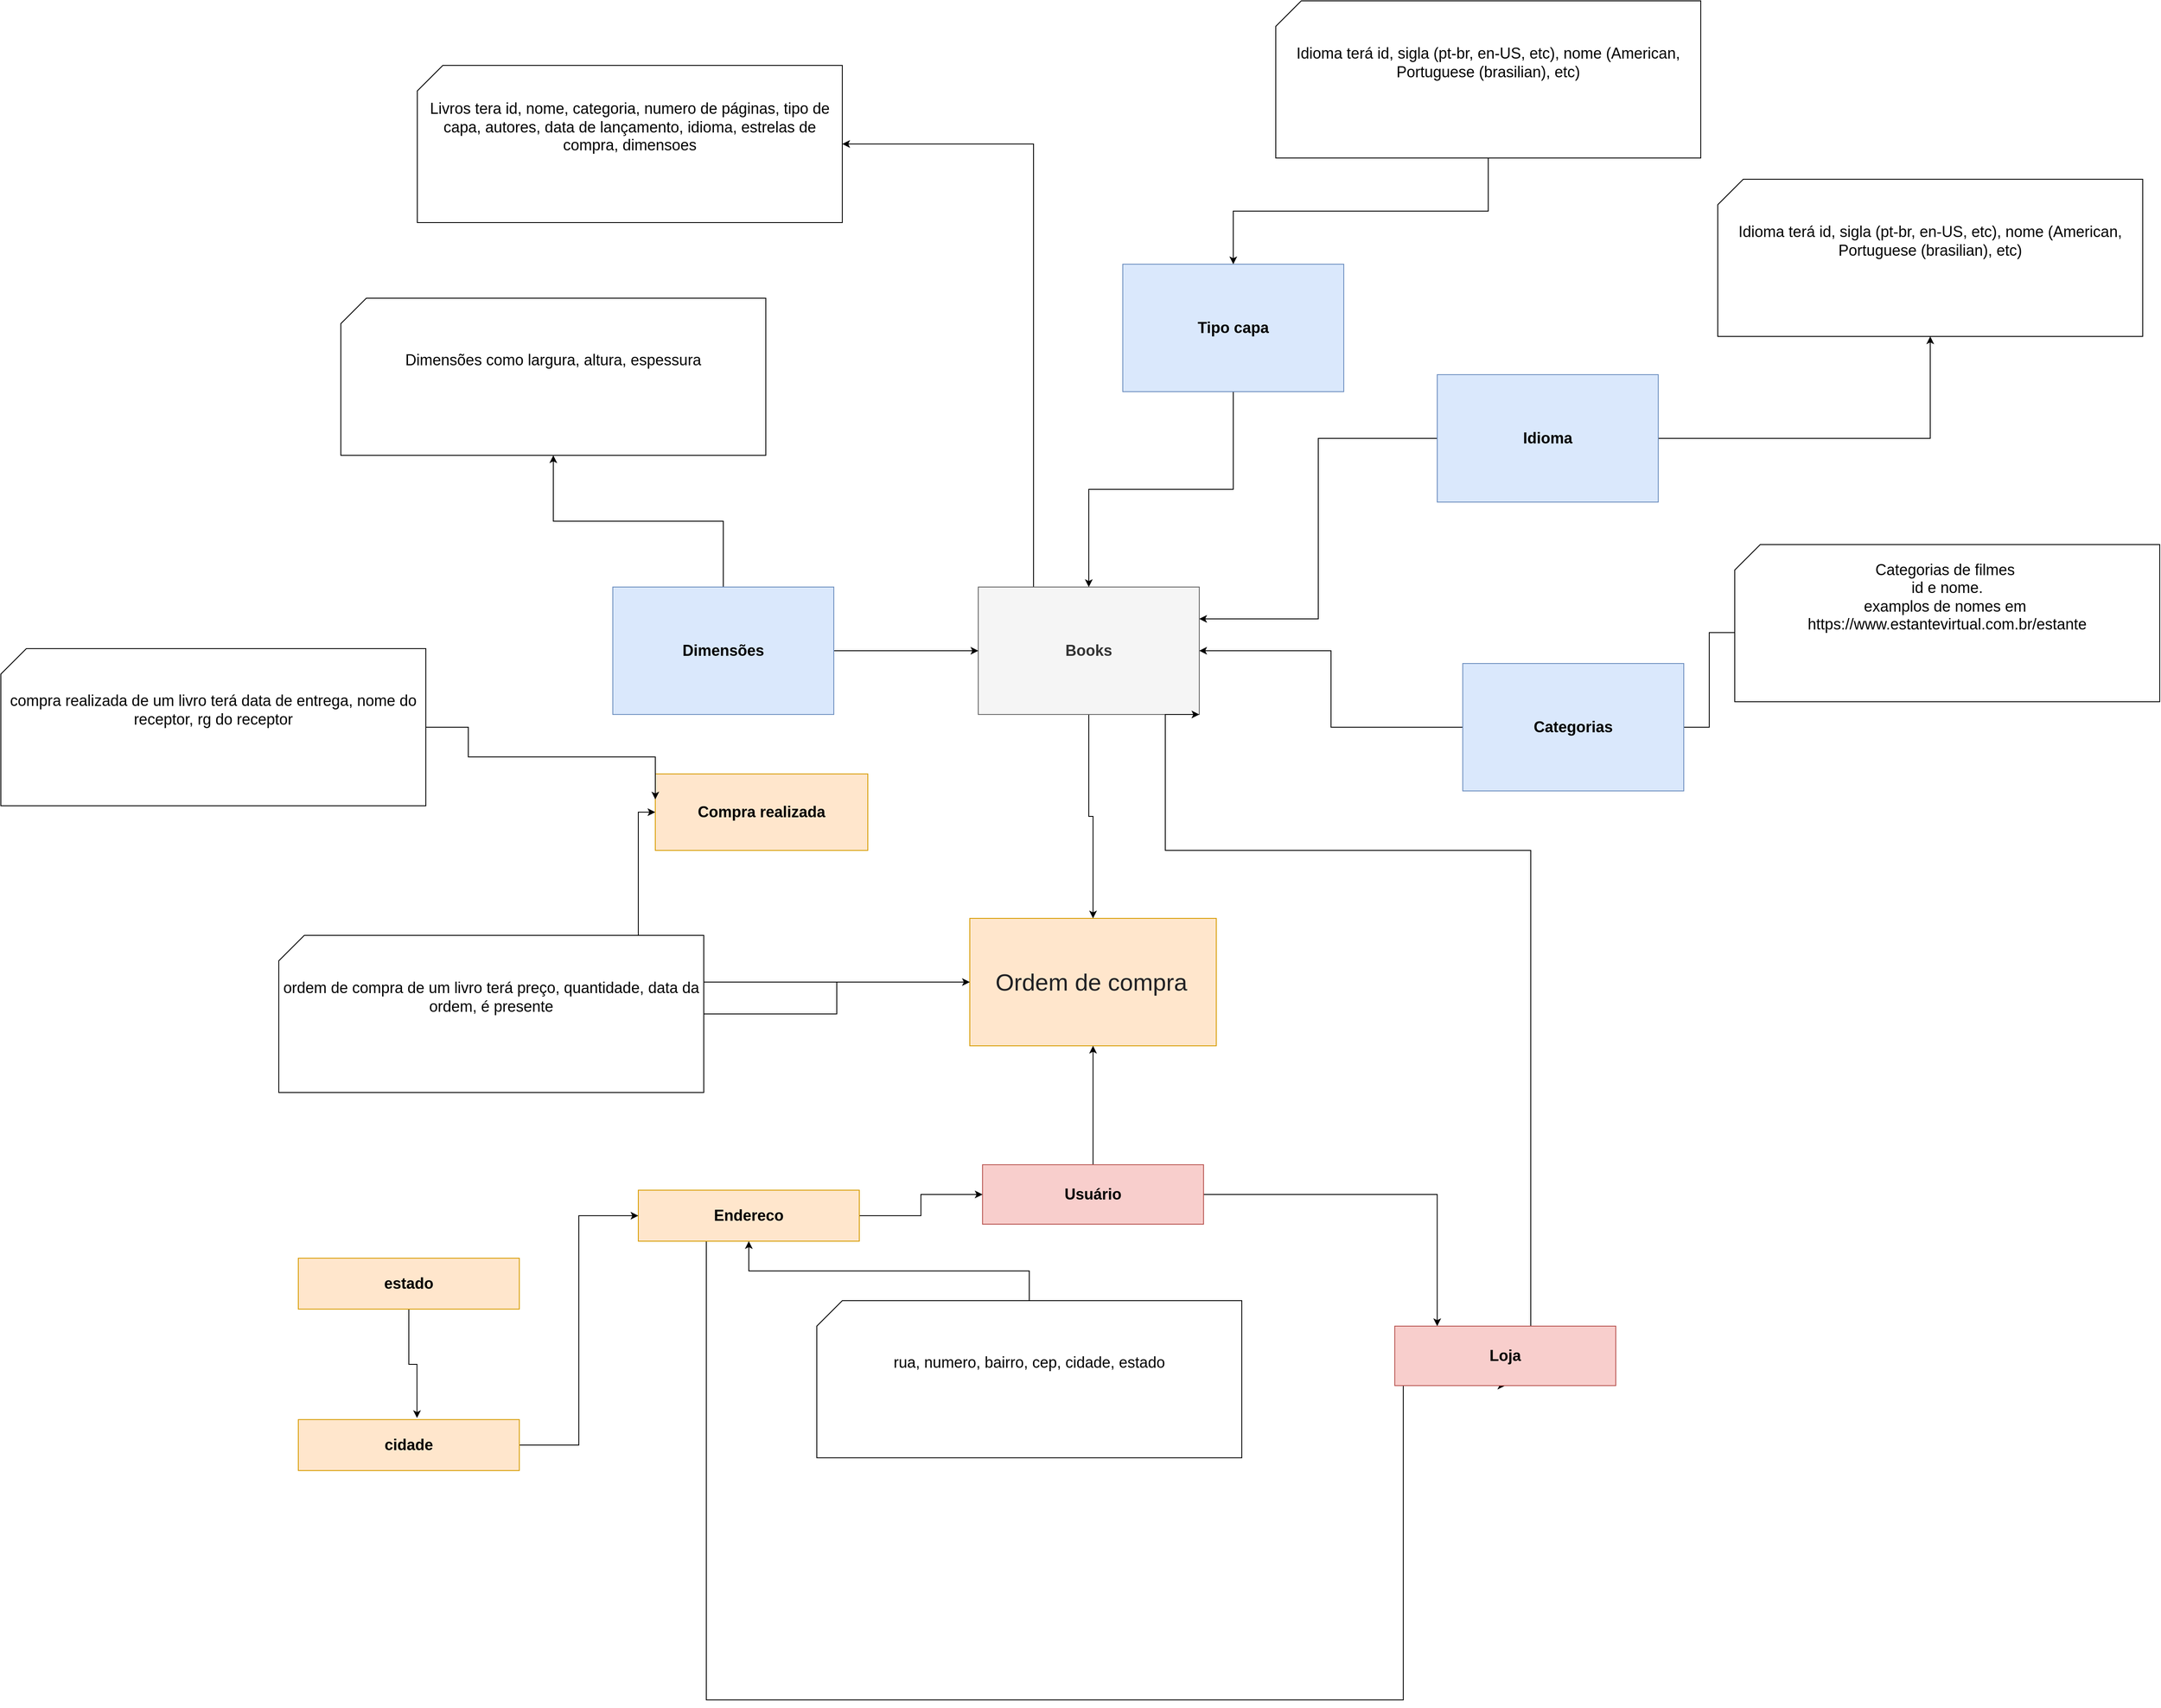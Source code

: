 <mxfile version="15.3.1" type="device"><diagram id="w_OBSM2tyAZJTqti6pXD" name="Page-1"><mxGraphModel dx="3374" dy="2157" grid="1" gridSize="10" guides="1" tooltips="1" connect="1" arrows="1" fold="1" page="1" pageScale="1" pageWidth="827" pageHeight="1169" math="0" shadow="0"><root><mxCell id="0"/><mxCell id="1" parent="0"/><mxCell id="q2kF_aQ7RrSB2F4J8ecM-26" style="edgeStyle=orthogonalEdgeStyle;rounded=0;orthogonalLoop=1;jettySize=auto;html=1;entryX=0;entryY=0.5;entryDx=0;entryDy=0;fontSize=18;align=center;" parent="1" source="q2kF_aQ7RrSB2F4J8ecM-19" target="q2kF_aQ7RrSB2F4J8ecM-24" edge="1"><mxGeometry relative="1" as="geometry"/></mxCell><mxCell id="q2kF_aQ7RrSB2F4J8ecM-19" value="&lt;pre class=&quot;tw-data-text tw-text-large XcVN5d tw-ta&quot; id=&quot;tw-target-text&quot; dir=&quot;ltr&quot; style=&quot;font-family: inherit; font-size: 28px; line-height: 36px; border: none; padding: 2px 0.14em 2px 0px; position: relative; margin-top: -2px; margin-bottom: -2px; resize: none; overflow: hidden; width: 270px; overflow-wrap: break-word; color: rgb(32, 33, 36); font-weight: 400;&quot;&gt;Ordem de compra&lt;/pre&gt;" style="rounded=0;whiteSpace=wrap;html=1;fontSize=18;fontStyle=1;fillColor=#ffe6cc;strokeColor=#d79b00;align=center;" parent="1" vertex="1"><mxGeometry x="150" y="420" width="290" height="150" as="geometry"/></mxCell><mxCell id="KgsCkkS_E4LjdYYEmtM--6" style="edgeStyle=orthogonalEdgeStyle;rounded=0;orthogonalLoop=1;jettySize=auto;html=1;entryX=0.5;entryY=0;entryDx=0;entryDy=0;fontSize=18;align=center;" parent="1" source="KgsCkkS_E4LjdYYEmtM--1" target="q2kF_aQ7RrSB2F4J8ecM-19" edge="1"><mxGeometry relative="1" as="geometry"><mxPoint x="298.88" y="437" as="targetPoint"/></mxGeometry></mxCell><mxCell id="q2kF_aQ7RrSB2F4J8ecM-8" style="edgeStyle=orthogonalEdgeStyle;rounded=0;orthogonalLoop=1;jettySize=auto;html=1;fontSize=18;align=center;entryX=1;entryY=0.5;entryDx=0;entryDy=0;entryPerimeter=0;exitX=0.25;exitY=0;exitDx=0;exitDy=0;" parent="1" source="KgsCkkS_E4LjdYYEmtM--1" target="q2kF_aQ7RrSB2F4J8ecM-7" edge="1"><mxGeometry relative="1" as="geometry"/></mxCell><mxCell id="KgsCkkS_E4LjdYYEmtM--1" value="Books" style="rounded=0;whiteSpace=wrap;html=1;fontSize=18;fontStyle=1;fillColor=#f5f5f5;strokeColor=#666666;fontColor=#333333;align=center;" parent="1" vertex="1"><mxGeometry x="160" y="30" width="260" height="150" as="geometry"/></mxCell><mxCell id="KgsCkkS_E4LjdYYEmtM--3" style="edgeStyle=orthogonalEdgeStyle;rounded=0;orthogonalLoop=1;jettySize=auto;html=1;entryX=1;entryY=0.5;entryDx=0;entryDy=0;fontSize=18;align=center;" parent="1" source="KgsCkkS_E4LjdYYEmtM--2" target="KgsCkkS_E4LjdYYEmtM--1" edge="1"><mxGeometry relative="1" as="geometry"/></mxCell><mxCell id="q2kF_aQ7RrSB2F4J8ecM-4" style="edgeStyle=orthogonalEdgeStyle;rounded=0;orthogonalLoop=1;jettySize=auto;html=1;entryX=0.025;entryY=0.56;entryDx=0;entryDy=0;entryPerimeter=0;fontSize=18;align=center;" parent="1" source="KgsCkkS_E4LjdYYEmtM--2" target="q2kF_aQ7RrSB2F4J8ecM-3" edge="1"><mxGeometry relative="1" as="geometry"/></mxCell><mxCell id="KgsCkkS_E4LjdYYEmtM--2" value="Categorias" style="rounded=0;whiteSpace=wrap;html=1;fontSize=18;fontStyle=1;fillColor=#dae8fc;strokeColor=#6c8ebf;align=center;" parent="1" vertex="1"><mxGeometry x="730" y="120" width="260" height="150" as="geometry"/></mxCell><mxCell id="KgsCkkS_E4LjdYYEmtM--7" style="edgeStyle=orthogonalEdgeStyle;rounded=0;orthogonalLoop=1;jettySize=auto;html=1;fontSize=18;align=center;" parent="1" source="KgsCkkS_E4LjdYYEmtM--4" target="q2kF_aQ7RrSB2F4J8ecM-19" edge="1"><mxGeometry relative="1" as="geometry"><mxPoint x="320" y="590" as="targetPoint"/></mxGeometry></mxCell><mxCell id="rfrrYtkQTx85Yf2CJTt--2" style="edgeStyle=orthogonalEdgeStyle;rounded=0;orthogonalLoop=1;jettySize=auto;html=1;entryX=0.192;entryY=0;entryDx=0;entryDy=0;entryPerimeter=0;" edge="1" parent="1" source="KgsCkkS_E4LjdYYEmtM--4" target="rfrrYtkQTx85Yf2CJTt--3"><mxGeometry relative="1" as="geometry"><mxPoint x="552.62" y="939.58" as="targetPoint"/></mxGeometry></mxCell><mxCell id="KgsCkkS_E4LjdYYEmtM--4" value="Usuário" style="rounded=0;whiteSpace=wrap;html=1;fontSize=18;fontStyle=1;fillColor=#f8cecc;strokeColor=#b85450;align=center;" parent="1" vertex="1"><mxGeometry x="165" y="710" width="260" height="70" as="geometry"/></mxCell><mxCell id="q2kF_aQ7RrSB2F4J8ecM-3" value="Categorias de filmes&amp;nbsp;&lt;br&gt;id e nome.&lt;br&gt;examplos de nomes em&amp;nbsp;&lt;br&gt;https://www.estantevirtual.com.br/estante&lt;br&gt;&lt;br&gt;&lt;ul class=&quot;estantes-list column-6&quot; style=&quot;margin: 20px auto ; padding: 0px ; list-style: none ; display: grid ; font-family: &amp;quot;source sans pro&amp;quot; , sans-serif ; font-size: 16px&quot;&gt;&lt;/ul&gt;" style="shape=card;whiteSpace=wrap;html=1;rounded=0;fontSize=18;fillColor=#ffffff;align=center;" parent="1" vertex="1"><mxGeometry x="1050" y="-20" width="500" height="185" as="geometry"/></mxCell><mxCell id="q2kF_aQ7RrSB2F4J8ecM-7" value="Livros tera id, nome, categoria, numero de páginas, tipo de capa, autores, data de lançamento, idioma, estrelas de compra, dimensoes&lt;br&gt;&lt;ul class=&quot;estantes-list column-6&quot; style=&quot;margin: 20px auto ; padding: 0px ; list-style: none ; display: grid ; font-family: &amp;quot;source sans pro&amp;quot; , sans-serif ; font-size: 16px&quot;&gt;&lt;/ul&gt;" style="shape=card;whiteSpace=wrap;html=1;rounded=0;fontSize=18;fillColor=#ffffff;align=center;" parent="1" vertex="1"><mxGeometry x="-500" y="-584" width="500" height="185" as="geometry"/></mxCell><mxCell id="q2kF_aQ7RrSB2F4J8ecM-10" style="edgeStyle=orthogonalEdgeStyle;rounded=0;orthogonalLoop=1;jettySize=auto;html=1;entryX=1;entryY=0.25;entryDx=0;entryDy=0;fontSize=18;align=center;" parent="1" source="q2kF_aQ7RrSB2F4J8ecM-9" target="KgsCkkS_E4LjdYYEmtM--1" edge="1"><mxGeometry relative="1" as="geometry"/></mxCell><mxCell id="q2kF_aQ7RrSB2F4J8ecM-12" style="edgeStyle=orthogonalEdgeStyle;rounded=0;orthogonalLoop=1;jettySize=auto;html=1;fontSize=18;align=center;" parent="1" source="q2kF_aQ7RrSB2F4J8ecM-9" target="q2kF_aQ7RrSB2F4J8ecM-11" edge="1"><mxGeometry relative="1" as="geometry"/></mxCell><mxCell id="q2kF_aQ7RrSB2F4J8ecM-9" value="Idioma" style="rounded=0;whiteSpace=wrap;html=1;fontSize=18;fontStyle=1;fillColor=#dae8fc;strokeColor=#6c8ebf;align=center;" parent="1" vertex="1"><mxGeometry x="700" y="-220" width="260" height="150" as="geometry"/></mxCell><mxCell id="q2kF_aQ7RrSB2F4J8ecM-11" value="Idioma terá id, sigla (pt-br, en-US, etc), nome (American, Portuguese (brasilian), etc)&lt;br&gt;&lt;ul class=&quot;estantes-list column-6&quot; style=&quot;margin: 20px auto ; padding: 0px ; list-style: none ; display: grid ; font-family: &amp;quot;source sans pro&amp;quot; , sans-serif ; font-size: 16px&quot;&gt;&lt;/ul&gt;" style="shape=card;whiteSpace=wrap;html=1;rounded=0;fontSize=18;fillColor=#ffffff;align=center;" parent="1" vertex="1"><mxGeometry x="1030" y="-450" width="500" height="185" as="geometry"/></mxCell><mxCell id="q2kF_aQ7RrSB2F4J8ecM-14" style="edgeStyle=orthogonalEdgeStyle;rounded=0;orthogonalLoop=1;jettySize=auto;html=1;entryX=0;entryY=0.5;entryDx=0;entryDy=0;fontSize=18;align=center;" parent="1" source="q2kF_aQ7RrSB2F4J8ecM-13" target="KgsCkkS_E4LjdYYEmtM--1" edge="1"><mxGeometry relative="1" as="geometry"/></mxCell><mxCell id="q2kF_aQ7RrSB2F4J8ecM-30" style="edgeStyle=orthogonalEdgeStyle;rounded=0;orthogonalLoop=1;jettySize=auto;html=1;fontSize=18;align=center;" parent="1" source="q2kF_aQ7RrSB2F4J8ecM-13" target="q2kF_aQ7RrSB2F4J8ecM-29" edge="1"><mxGeometry relative="1" as="geometry"/></mxCell><mxCell id="q2kF_aQ7RrSB2F4J8ecM-13" value="Dimensões" style="rounded=0;whiteSpace=wrap;html=1;fontSize=18;fontStyle=1;fillColor=#dae8fc;strokeColor=#6c8ebf;align=center;" parent="1" vertex="1"><mxGeometry x="-270" y="30" width="260" height="150" as="geometry"/></mxCell><mxCell id="q2kF_aQ7RrSB2F4J8ecM-24" value="Compra realizada" style="rounded=0;whiteSpace=wrap;html=1;fontSize=18;fontStyle=1;fillColor=#ffe6cc;strokeColor=#d79b00;align=center;" parent="1" vertex="1"><mxGeometry x="-220" y="250" width="250" height="90" as="geometry"/></mxCell><mxCell id="q2kF_aQ7RrSB2F4J8ecM-27" style="edgeStyle=orthogonalEdgeStyle;rounded=0;orthogonalLoop=1;jettySize=auto;html=1;fontSize=18;align=center;" parent="1" source="q2kF_aQ7RrSB2F4J8ecM-25" target="KgsCkkS_E4LjdYYEmtM--4" edge="1"><mxGeometry relative="1" as="geometry"/></mxCell><mxCell id="rfrrYtkQTx85Yf2CJTt--4" style="edgeStyle=orthogonalEdgeStyle;rounded=0;orthogonalLoop=1;jettySize=auto;html=1;entryX=0.5;entryY=1;entryDx=0;entryDy=0;" edge="1" parent="1" source="q2kF_aQ7RrSB2F4J8ecM-25" target="rfrrYtkQTx85Yf2CJTt--3"><mxGeometry relative="1" as="geometry"><Array as="points"><mxPoint x="-160" y="1340"/><mxPoint x="660" y="1340"/></Array></mxGeometry></mxCell><mxCell id="q2kF_aQ7RrSB2F4J8ecM-25" value="Endereco" style="rounded=0;whiteSpace=wrap;html=1;fontSize=18;fontStyle=1;fillColor=#ffe6cc;strokeColor=#d79b00;align=center;" parent="1" vertex="1"><mxGeometry x="-240" y="740" width="260" height="60" as="geometry"/></mxCell><mxCell id="q2kF_aQ7RrSB2F4J8ecM-29" value="Dimensões como largura, altura, espessura&lt;br&gt;&lt;ul class=&quot;estantes-list column-6&quot; style=&quot;margin: 20px auto ; padding: 0px ; list-style: none ; display: grid ; font-family: &amp;#34;source sans pro&amp;#34; , sans-serif ; font-size: 16px&quot;&gt;&lt;/ul&gt;" style="shape=card;whiteSpace=wrap;html=1;rounded=0;fontSize=18;fillColor=#ffffff;align=center;" parent="1" vertex="1"><mxGeometry x="-590" y="-310" width="500" height="185" as="geometry"/></mxCell><mxCell id="q2kF_aQ7RrSB2F4J8ecM-34" style="edgeStyle=orthogonalEdgeStyle;rounded=0;orthogonalLoop=1;jettySize=auto;html=1;fontSize=18;align=center;" parent="1" source="q2kF_aQ7RrSB2F4J8ecM-31" target="KgsCkkS_E4LjdYYEmtM--1" edge="1"><mxGeometry relative="1" as="geometry"/></mxCell><mxCell id="q2kF_aQ7RrSB2F4J8ecM-31" value="Tipo capa" style="rounded=0;whiteSpace=wrap;html=1;fontSize=18;fontStyle=1;fillColor=#dae8fc;strokeColor=#6c8ebf;align=center;" parent="1" vertex="1"><mxGeometry x="330" y="-350" width="260" height="150" as="geometry"/></mxCell><mxCell id="q2kF_aQ7RrSB2F4J8ecM-33" style="edgeStyle=orthogonalEdgeStyle;rounded=0;orthogonalLoop=1;jettySize=auto;html=1;entryX=0.5;entryY=0;entryDx=0;entryDy=0;fontSize=18;align=center;" parent="1" source="q2kF_aQ7RrSB2F4J8ecM-32" target="q2kF_aQ7RrSB2F4J8ecM-31" edge="1"><mxGeometry relative="1" as="geometry"/></mxCell><mxCell id="q2kF_aQ7RrSB2F4J8ecM-32" value="Idioma terá id, sigla (pt-br, en-US, etc), nome (American, Portuguese (brasilian), etc)&lt;br&gt;&lt;ul class=&quot;estantes-list column-6&quot; style=&quot;margin: 20px auto ; padding: 0px ; list-style: none ; display: grid ; font-family: &amp;quot;source sans pro&amp;quot; , sans-serif ; font-size: 16px&quot;&gt;&lt;/ul&gt;" style="shape=card;whiteSpace=wrap;html=1;rounded=0;fontSize=18;fillColor=#ffffff;align=center;" parent="1" vertex="1"><mxGeometry x="510" y="-660" width="500" height="185" as="geometry"/></mxCell><mxCell id="q2kF_aQ7RrSB2F4J8ecM-36" style="edgeStyle=orthogonalEdgeStyle;rounded=0;orthogonalLoop=1;jettySize=auto;html=1;entryX=0;entryY=0.5;entryDx=0;entryDy=0;fontSize=18;align=center;" parent="1" source="q2kF_aQ7RrSB2F4J8ecM-35" target="q2kF_aQ7RrSB2F4J8ecM-19" edge="1"><mxGeometry relative="1" as="geometry"/></mxCell><mxCell id="q2kF_aQ7RrSB2F4J8ecM-35" value="ordem de compra de um livro terá preço, quantidade, data da ordem, é presente&lt;br&gt;&lt;ul class=&quot;estantes-list column-6&quot; style=&quot;margin: 20px auto ; padding: 0px ; list-style: none ; display: grid ; font-family: &amp;#34;source sans pro&amp;#34; , sans-serif ; font-size: 16px&quot;&gt;&lt;/ul&gt;" style="shape=card;whiteSpace=wrap;html=1;rounded=0;fontSize=18;fillColor=#ffffff;align=center;" parent="1" vertex="1"><mxGeometry x="-663" y="440" width="500" height="185" as="geometry"/></mxCell><mxCell id="q2kF_aQ7RrSB2F4J8ecM-38" style="edgeStyle=orthogonalEdgeStyle;rounded=0;orthogonalLoop=1;jettySize=auto;html=1;fontSize=18;align=center;exitX=1;exitY=0.5;exitDx=0;exitDy=0;exitPerimeter=0;" parent="1" source="q2kF_aQ7RrSB2F4J8ecM-37" edge="1"><mxGeometry relative="1" as="geometry"><mxPoint x="-220" y="280" as="targetPoint"/><Array as="points"><mxPoint x="-440" y="195"/><mxPoint x="-440" y="230"/><mxPoint x="-220" y="230"/></Array></mxGeometry></mxCell><mxCell id="q2kF_aQ7RrSB2F4J8ecM-37" value="compra realizada de um livro terá data de entrega, nome do receptor, rg do receptor&lt;br&gt;&lt;ul class=&quot;estantes-list column-6&quot; style=&quot;margin: 20px auto ; padding: 0px ; list-style: none ; display: grid ; font-family: &amp;#34;source sans pro&amp;#34; , sans-serif ; font-size: 16px&quot;&gt;&lt;/ul&gt;" style="shape=card;whiteSpace=wrap;html=1;rounded=0;fontSize=18;fillColor=#ffffff;align=center;" parent="1" vertex="1"><mxGeometry x="-990" y="102.5" width="500" height="185" as="geometry"/></mxCell><mxCell id="q2kF_aQ7RrSB2F4J8ecM-40" style="edgeStyle=orthogonalEdgeStyle;rounded=0;orthogonalLoop=1;jettySize=auto;html=1;fontSize=18;align=center;" parent="1" source="q2kF_aQ7RrSB2F4J8ecM-39" target="q2kF_aQ7RrSB2F4J8ecM-25" edge="1"><mxGeometry relative="1" as="geometry"/></mxCell><mxCell id="q2kF_aQ7RrSB2F4J8ecM-39" value="rua, numero, bairro, cep, cidade, estado&lt;br&gt;&lt;ul class=&quot;estantes-list column-6&quot; style=&quot;margin: 20px auto ; padding: 0px ; list-style: none ; display: grid ; font-family: &amp;#34;source sans pro&amp;#34; , sans-serif ; font-size: 16px&quot;&gt;&lt;/ul&gt;" style="shape=card;whiteSpace=wrap;html=1;rounded=0;fontSize=18;fillColor=#ffffff;align=center;" parent="1" vertex="1"><mxGeometry x="-30" y="870" width="500" height="185" as="geometry"/></mxCell><mxCell id="q2kF_aQ7RrSB2F4J8ecM-42" style="edgeStyle=orthogonalEdgeStyle;rounded=0;orthogonalLoop=1;jettySize=auto;html=1;entryX=0;entryY=0.5;entryDx=0;entryDy=0;fontSize=18;align=center;" parent="1" source="q2kF_aQ7RrSB2F4J8ecM-41" target="q2kF_aQ7RrSB2F4J8ecM-25" edge="1"><mxGeometry relative="1" as="geometry"/></mxCell><mxCell id="q2kF_aQ7RrSB2F4J8ecM-41" value="cidade" style="rounded=0;whiteSpace=wrap;html=1;fontSize=18;fontStyle=1;fillColor=#ffe6cc;strokeColor=#d79b00;align=center;" parent="1" vertex="1"><mxGeometry x="-640" y="1010" width="260" height="60" as="geometry"/></mxCell><mxCell id="q2kF_aQ7RrSB2F4J8ecM-46" style="edgeStyle=orthogonalEdgeStyle;rounded=0;orthogonalLoop=1;jettySize=auto;html=1;entryX=0.537;entryY=-0.031;entryDx=0;entryDy=0;entryPerimeter=0;fontSize=18;align=center;" parent="1" source="q2kF_aQ7RrSB2F4J8ecM-44" target="q2kF_aQ7RrSB2F4J8ecM-41" edge="1"><mxGeometry relative="1" as="geometry"/></mxCell><mxCell id="q2kF_aQ7RrSB2F4J8ecM-44" value="estado" style="rounded=0;whiteSpace=wrap;html=1;fontSize=18;fontStyle=1;fillColor=#ffe6cc;strokeColor=#d79b00;align=center;" parent="1" vertex="1"><mxGeometry x="-640" y="820" width="260" height="60" as="geometry"/></mxCell><mxCell id="rfrrYtkQTx85Yf2CJTt--8" style="edgeStyle=orthogonalEdgeStyle;rounded=0;orthogonalLoop=1;jettySize=auto;html=1;entryX=1;entryY=1;entryDx=0;entryDy=0;" edge="1" parent="1" source="rfrrYtkQTx85Yf2CJTt--3" target="KgsCkkS_E4LjdYYEmtM--1"><mxGeometry relative="1" as="geometry"><Array as="points"><mxPoint x="810" y="340"/><mxPoint x="380" y="340"/><mxPoint x="380" y="180"/></Array></mxGeometry></mxCell><mxCell id="rfrrYtkQTx85Yf2CJTt--3" value="Loja" style="rounded=0;whiteSpace=wrap;html=1;fontSize=18;fontStyle=1;fillColor=#f8cecc;strokeColor=#b85450;align=center;" vertex="1" parent="1"><mxGeometry x="650" y="900" width="260" height="70" as="geometry"/></mxCell></root></mxGraphModel></diagram></mxfile>